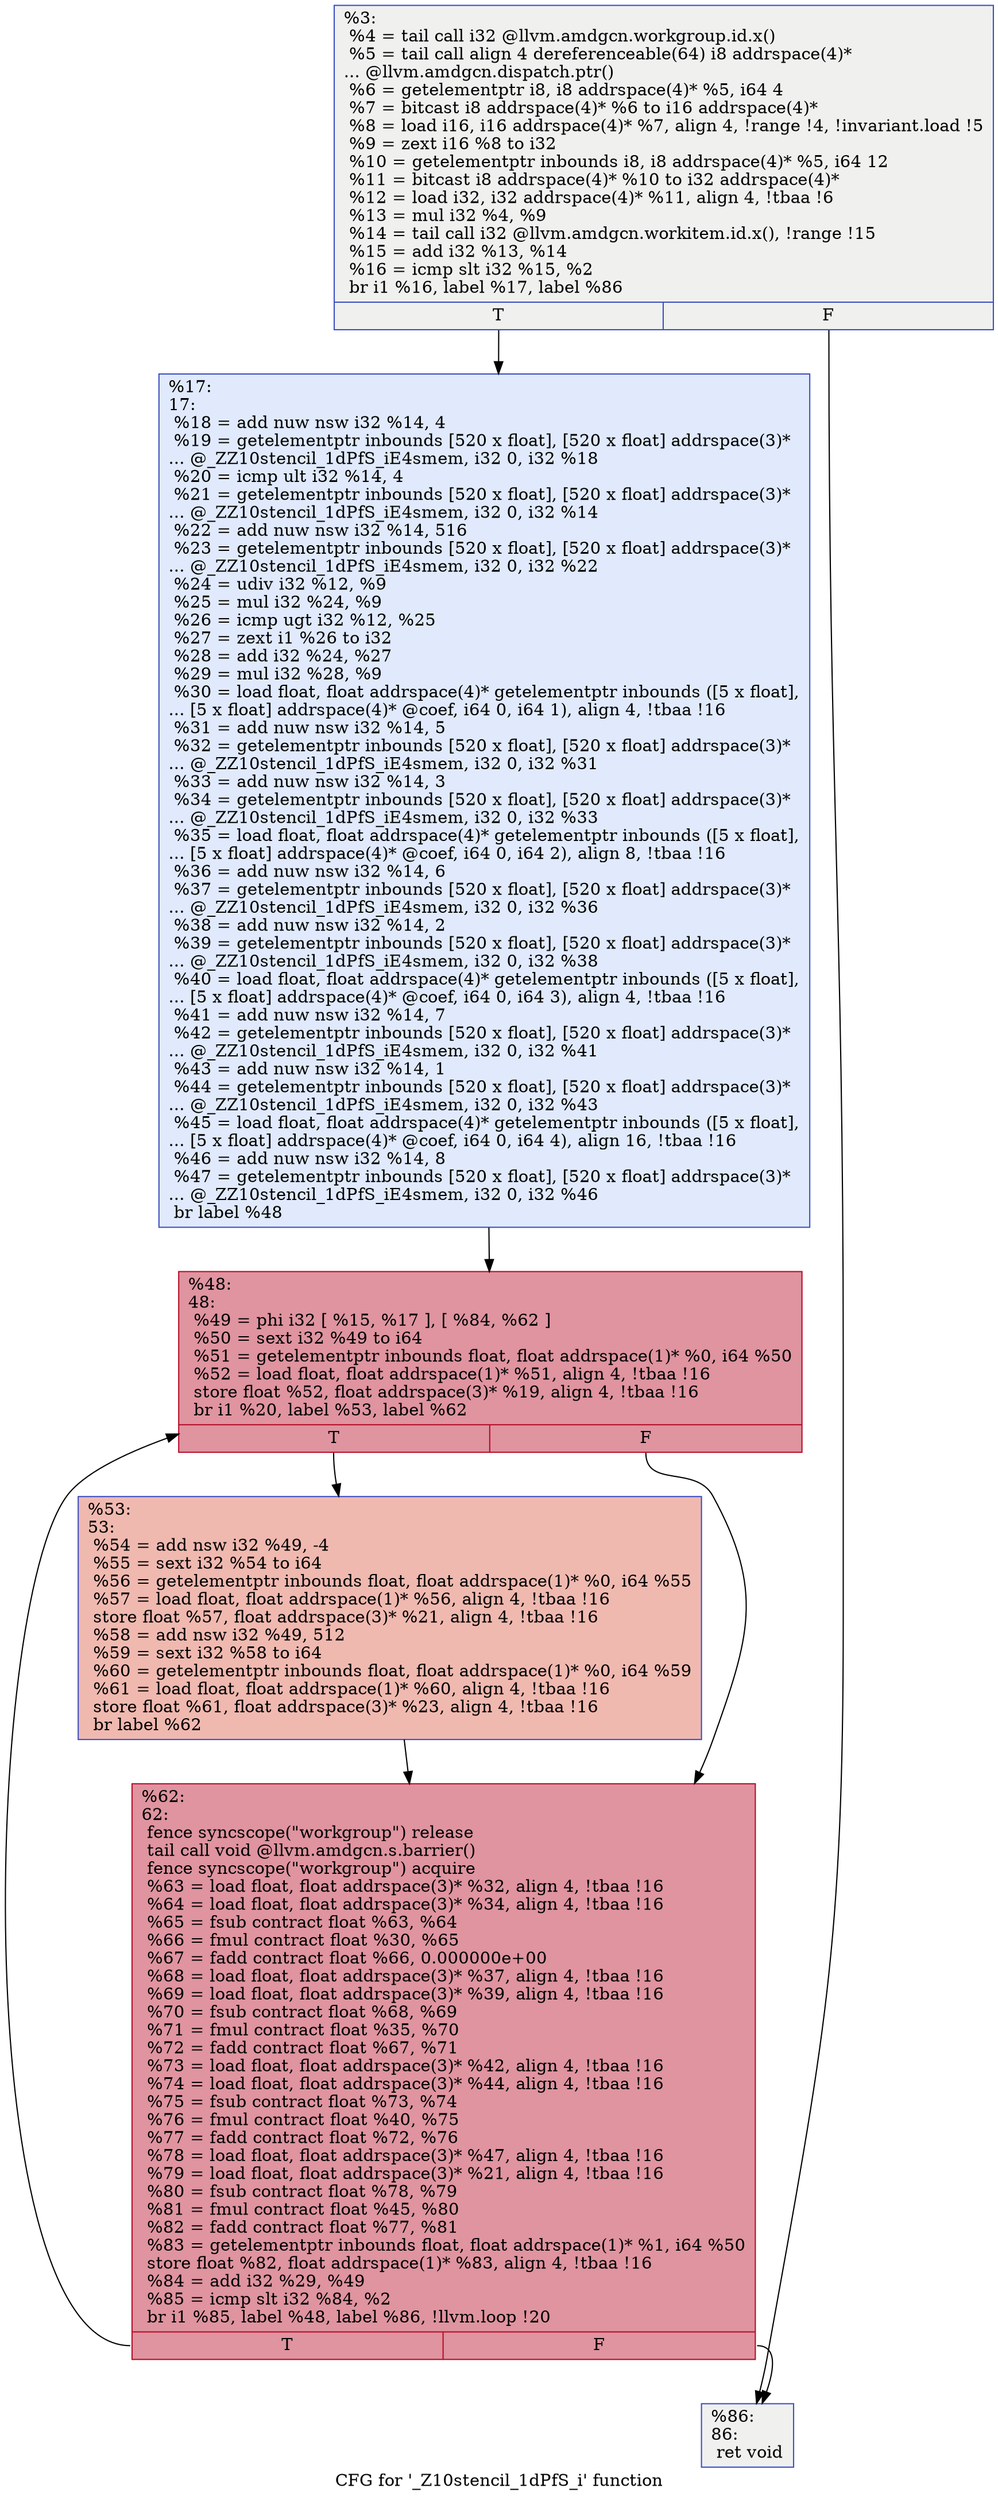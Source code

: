 digraph "CFG for '_Z10stencil_1dPfS_i' function" {
	label="CFG for '_Z10stencil_1dPfS_i' function";

	Node0x45a1a90 [shape=record,color="#3d50c3ff", style=filled, fillcolor="#dedcdb70",label="{%3:\l  %4 = tail call i32 @llvm.amdgcn.workgroup.id.x()\l  %5 = tail call align 4 dereferenceable(64) i8 addrspace(4)*\l... @llvm.amdgcn.dispatch.ptr()\l  %6 = getelementptr i8, i8 addrspace(4)* %5, i64 4\l  %7 = bitcast i8 addrspace(4)* %6 to i16 addrspace(4)*\l  %8 = load i16, i16 addrspace(4)* %7, align 4, !range !4, !invariant.load !5\l  %9 = zext i16 %8 to i32\l  %10 = getelementptr inbounds i8, i8 addrspace(4)* %5, i64 12\l  %11 = bitcast i8 addrspace(4)* %10 to i32 addrspace(4)*\l  %12 = load i32, i32 addrspace(4)* %11, align 4, !tbaa !6\l  %13 = mul i32 %4, %9\l  %14 = tail call i32 @llvm.amdgcn.workitem.id.x(), !range !15\l  %15 = add i32 %13, %14\l  %16 = icmp slt i32 %15, %2\l  br i1 %16, label %17, label %86\l|{<s0>T|<s1>F}}"];
	Node0x45a1a90:s0 -> Node0x45a2dd0;
	Node0x45a1a90:s1 -> Node0x45a3780;
	Node0x45a2dd0 [shape=record,color="#3d50c3ff", style=filled, fillcolor="#b9d0f970",label="{%17:\l17:                                               \l  %18 = add nuw nsw i32 %14, 4\l  %19 = getelementptr inbounds [520 x float], [520 x float] addrspace(3)*\l... @_ZZ10stencil_1dPfS_iE4smem, i32 0, i32 %18\l  %20 = icmp ult i32 %14, 4\l  %21 = getelementptr inbounds [520 x float], [520 x float] addrspace(3)*\l... @_ZZ10stencil_1dPfS_iE4smem, i32 0, i32 %14\l  %22 = add nuw nsw i32 %14, 516\l  %23 = getelementptr inbounds [520 x float], [520 x float] addrspace(3)*\l... @_ZZ10stencil_1dPfS_iE4smem, i32 0, i32 %22\l  %24 = udiv i32 %12, %9\l  %25 = mul i32 %24, %9\l  %26 = icmp ugt i32 %12, %25\l  %27 = zext i1 %26 to i32\l  %28 = add i32 %24, %27\l  %29 = mul i32 %28, %9\l  %30 = load float, float addrspace(4)* getelementptr inbounds ([5 x float],\l... [5 x float] addrspace(4)* @coef, i64 0, i64 1), align 4, !tbaa !16\l  %31 = add nuw nsw i32 %14, 5\l  %32 = getelementptr inbounds [520 x float], [520 x float] addrspace(3)*\l... @_ZZ10stencil_1dPfS_iE4smem, i32 0, i32 %31\l  %33 = add nuw nsw i32 %14, 3\l  %34 = getelementptr inbounds [520 x float], [520 x float] addrspace(3)*\l... @_ZZ10stencil_1dPfS_iE4smem, i32 0, i32 %33\l  %35 = load float, float addrspace(4)* getelementptr inbounds ([5 x float],\l... [5 x float] addrspace(4)* @coef, i64 0, i64 2), align 8, !tbaa !16\l  %36 = add nuw nsw i32 %14, 6\l  %37 = getelementptr inbounds [520 x float], [520 x float] addrspace(3)*\l... @_ZZ10stencil_1dPfS_iE4smem, i32 0, i32 %36\l  %38 = add nuw nsw i32 %14, 2\l  %39 = getelementptr inbounds [520 x float], [520 x float] addrspace(3)*\l... @_ZZ10stencil_1dPfS_iE4smem, i32 0, i32 %38\l  %40 = load float, float addrspace(4)* getelementptr inbounds ([5 x float],\l... [5 x float] addrspace(4)* @coef, i64 0, i64 3), align 4, !tbaa !16\l  %41 = add nuw nsw i32 %14, 7\l  %42 = getelementptr inbounds [520 x float], [520 x float] addrspace(3)*\l... @_ZZ10stencil_1dPfS_iE4smem, i32 0, i32 %41\l  %43 = add nuw nsw i32 %14, 1\l  %44 = getelementptr inbounds [520 x float], [520 x float] addrspace(3)*\l... @_ZZ10stencil_1dPfS_iE4smem, i32 0, i32 %43\l  %45 = load float, float addrspace(4)* getelementptr inbounds ([5 x float],\l... [5 x float] addrspace(4)* @coef, i64 0, i64 4), align 16, !tbaa !16\l  %46 = add nuw nsw i32 %14, 8\l  %47 = getelementptr inbounds [520 x float], [520 x float] addrspace(3)*\l... @_ZZ10stencil_1dPfS_iE4smem, i32 0, i32 %46\l  br label %48\l}"];
	Node0x45a2dd0 -> Node0x45a57f0;
	Node0x45a57f0 [shape=record,color="#b70d28ff", style=filled, fillcolor="#b70d2870",label="{%48:\l48:                                               \l  %49 = phi i32 [ %15, %17 ], [ %84, %62 ]\l  %50 = sext i32 %49 to i64\l  %51 = getelementptr inbounds float, float addrspace(1)* %0, i64 %50\l  %52 = load float, float addrspace(1)* %51, align 4, !tbaa !16\l  store float %52, float addrspace(3)* %19, align 4, !tbaa !16\l  br i1 %20, label %53, label %62\l|{<s0>T|<s1>F}}"];
	Node0x45a57f0:s0 -> Node0x45a5c60;
	Node0x45a57f0:s1 -> Node0x45a58e0;
	Node0x45a5c60 [shape=record,color="#3d50c3ff", style=filled, fillcolor="#de614d70",label="{%53:\l53:                                               \l  %54 = add nsw i32 %49, -4\l  %55 = sext i32 %54 to i64\l  %56 = getelementptr inbounds float, float addrspace(1)* %0, i64 %55\l  %57 = load float, float addrspace(1)* %56, align 4, !tbaa !16\l  store float %57, float addrspace(3)* %21, align 4, !tbaa !16\l  %58 = add nsw i32 %49, 512\l  %59 = sext i32 %58 to i64\l  %60 = getelementptr inbounds float, float addrspace(1)* %0, i64 %59\l  %61 = load float, float addrspace(1)* %60, align 4, !tbaa !16\l  store float %61, float addrspace(3)* %23, align 4, !tbaa !16\l  br label %62\l}"];
	Node0x45a5c60 -> Node0x45a58e0;
	Node0x45a58e0 [shape=record,color="#b70d28ff", style=filled, fillcolor="#b70d2870",label="{%62:\l62:                                               \l  fence syncscope(\"workgroup\") release\l  tail call void @llvm.amdgcn.s.barrier()\l  fence syncscope(\"workgroup\") acquire\l  %63 = load float, float addrspace(3)* %32, align 4, !tbaa !16\l  %64 = load float, float addrspace(3)* %34, align 4, !tbaa !16\l  %65 = fsub contract float %63, %64\l  %66 = fmul contract float %30, %65\l  %67 = fadd contract float %66, 0.000000e+00\l  %68 = load float, float addrspace(3)* %37, align 4, !tbaa !16\l  %69 = load float, float addrspace(3)* %39, align 4, !tbaa !16\l  %70 = fsub contract float %68, %69\l  %71 = fmul contract float %35, %70\l  %72 = fadd contract float %67, %71\l  %73 = load float, float addrspace(3)* %42, align 4, !tbaa !16\l  %74 = load float, float addrspace(3)* %44, align 4, !tbaa !16\l  %75 = fsub contract float %73, %74\l  %76 = fmul contract float %40, %75\l  %77 = fadd contract float %72, %76\l  %78 = load float, float addrspace(3)* %47, align 4, !tbaa !16\l  %79 = load float, float addrspace(3)* %21, align 4, !tbaa !16\l  %80 = fsub contract float %78, %79\l  %81 = fmul contract float %45, %80\l  %82 = fadd contract float %77, %81\l  %83 = getelementptr inbounds float, float addrspace(1)* %1, i64 %50\l  store float %82, float addrspace(1)* %83, align 4, !tbaa !16\l  %84 = add i32 %29, %49\l  %85 = icmp slt i32 %84, %2\l  br i1 %85, label %48, label %86, !llvm.loop !20\l|{<s0>T|<s1>F}}"];
	Node0x45a58e0:s0 -> Node0x45a57f0;
	Node0x45a58e0:s1 -> Node0x45a3780;
	Node0x45a3780 [shape=record,color="#3d50c3ff", style=filled, fillcolor="#dedcdb70",label="{%86:\l86:                                               \l  ret void\l}"];
}
